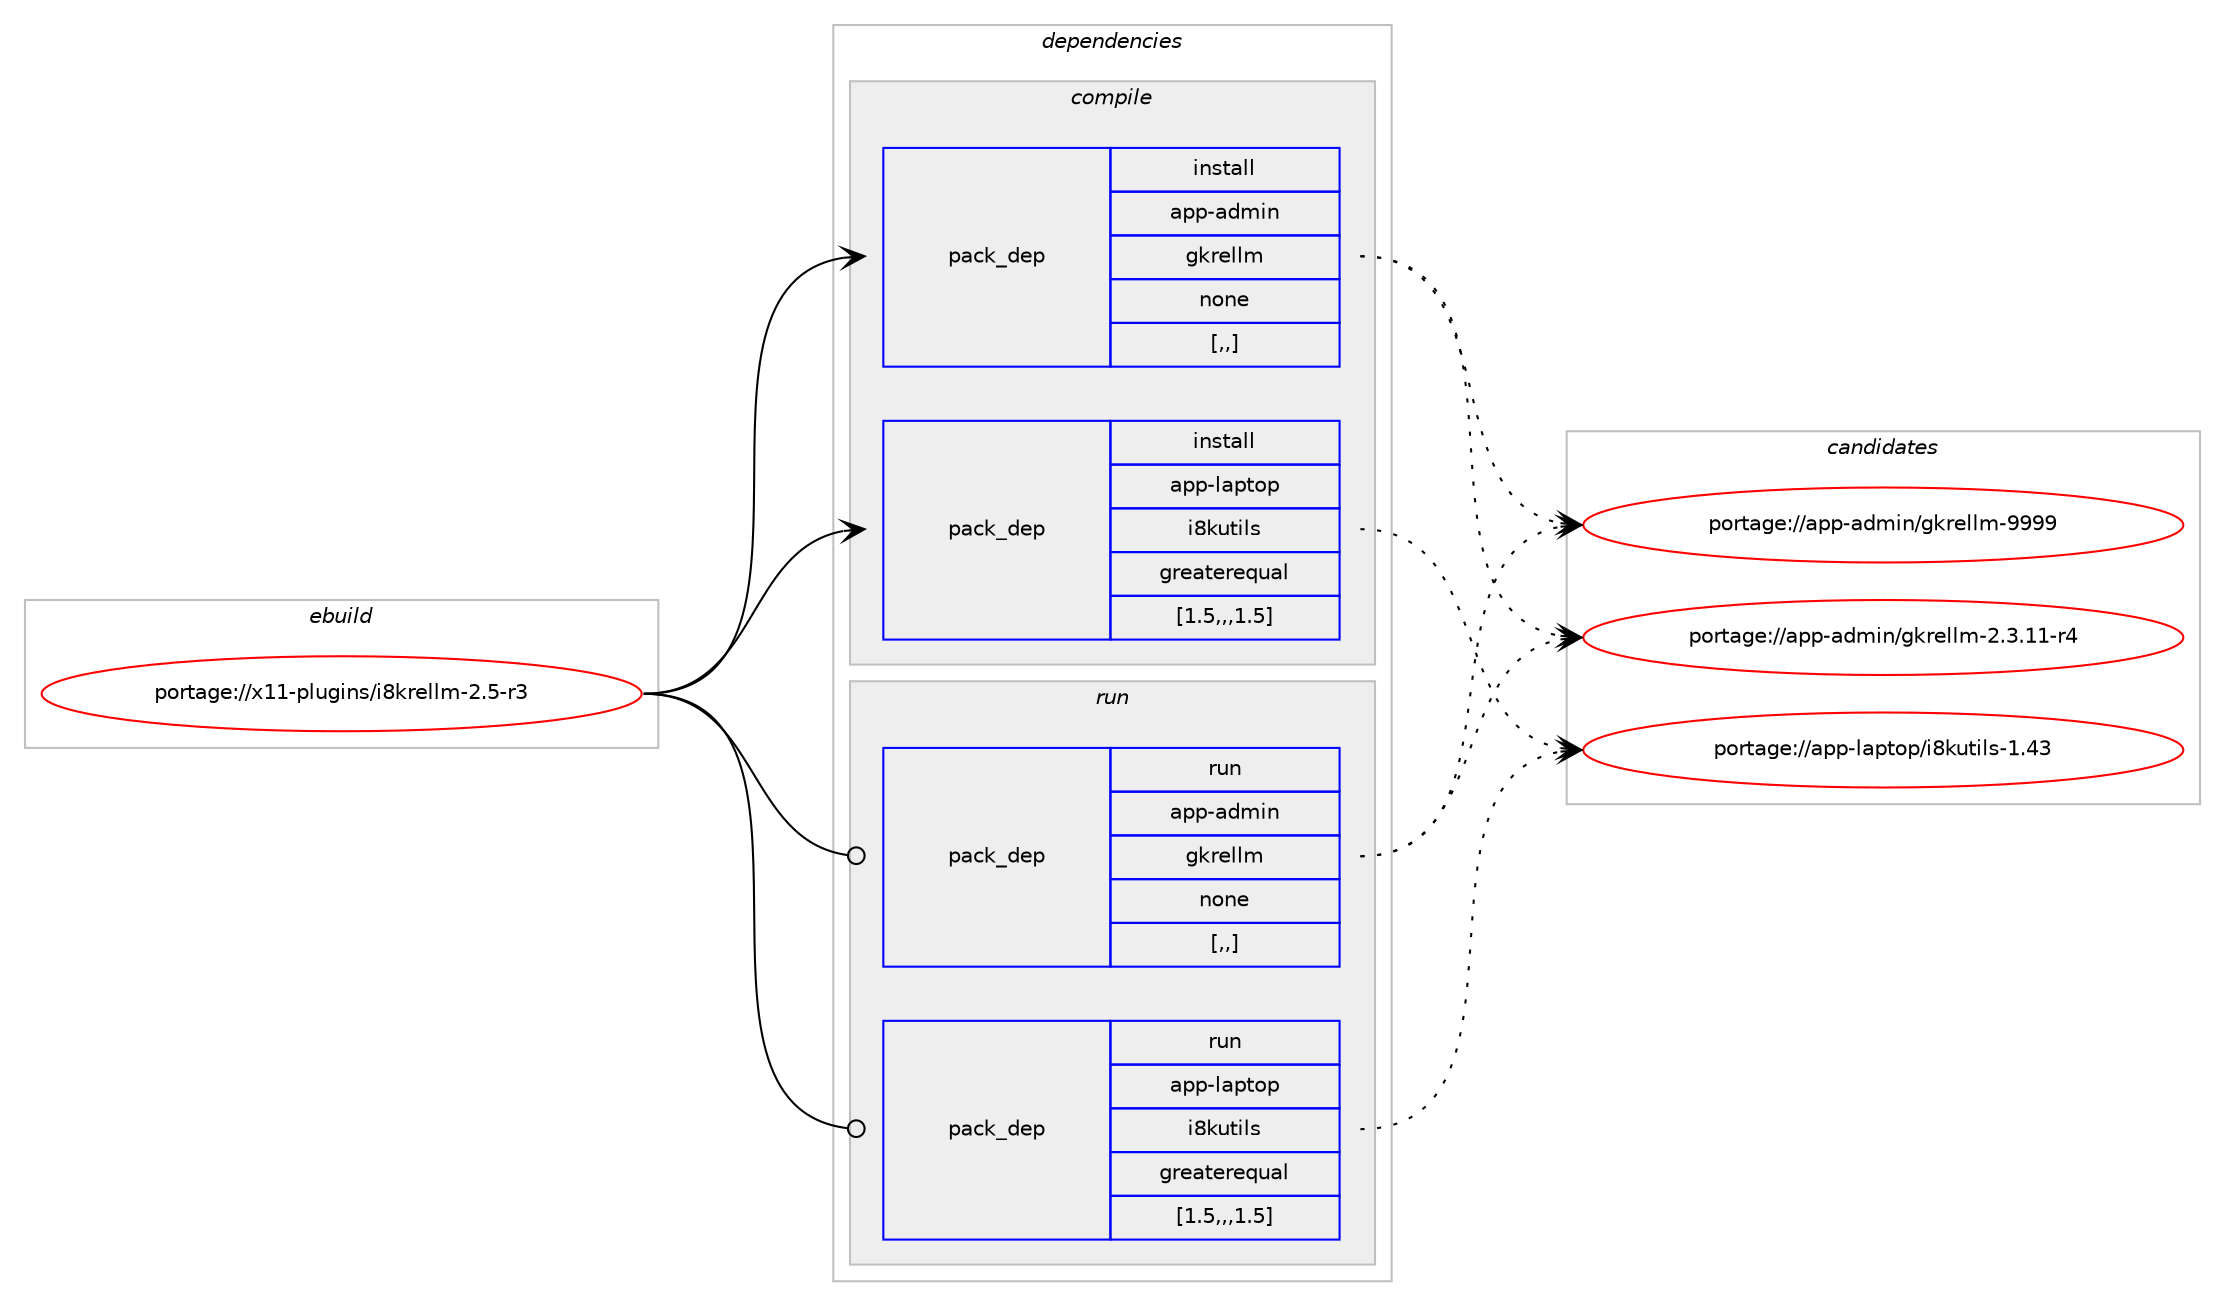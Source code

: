 digraph prolog {

# *************
# Graph options
# *************

newrank=true;
concentrate=true;
compound=true;
graph [rankdir=LR,fontname=Helvetica,fontsize=10,ranksep=1.5];#, ranksep=2.5, nodesep=0.2];
edge  [arrowhead=vee];
node  [fontname=Helvetica,fontsize=10];

# **********
# The ebuild
# **********

subgraph cluster_leftcol {
color=gray;
label=<<i>ebuild</i>>;
id [label="portage://x11-plugins/i8krellm-2.5-r3", color=red, width=4, href="../x11-plugins/i8krellm-2.5-r3.svg"];
}

# ****************
# The dependencies
# ****************

subgraph cluster_midcol {
color=gray;
label=<<i>dependencies</i>>;
subgraph cluster_compile {
fillcolor="#eeeeee";
style=filled;
label=<<i>compile</i>>;
subgraph pack712950 {
dependency977756 [label=<<TABLE BORDER="0" CELLBORDER="1" CELLSPACING="0" CELLPADDING="4" WIDTH="220"><TR><TD ROWSPAN="6" CELLPADDING="30">pack_dep</TD></TR><TR><TD WIDTH="110">install</TD></TR><TR><TD>app-admin</TD></TR><TR><TD>gkrellm</TD></TR><TR><TD>none</TD></TR><TR><TD>[,,]</TD></TR></TABLE>>, shape=none, color=blue];
}
id:e -> dependency977756:w [weight=20,style="solid",arrowhead="vee"];
subgraph pack712951 {
dependency977757 [label=<<TABLE BORDER="0" CELLBORDER="1" CELLSPACING="0" CELLPADDING="4" WIDTH="220"><TR><TD ROWSPAN="6" CELLPADDING="30">pack_dep</TD></TR><TR><TD WIDTH="110">install</TD></TR><TR><TD>app-laptop</TD></TR><TR><TD>i8kutils</TD></TR><TR><TD>greaterequal</TD></TR><TR><TD>[1.5,,,1.5]</TD></TR></TABLE>>, shape=none, color=blue];
}
id:e -> dependency977757:w [weight=20,style="solid",arrowhead="vee"];
}
subgraph cluster_compileandrun {
fillcolor="#eeeeee";
style=filled;
label=<<i>compile and run</i>>;
}
subgraph cluster_run {
fillcolor="#eeeeee";
style=filled;
label=<<i>run</i>>;
subgraph pack712952 {
dependency977758 [label=<<TABLE BORDER="0" CELLBORDER="1" CELLSPACING="0" CELLPADDING="4" WIDTH="220"><TR><TD ROWSPAN="6" CELLPADDING="30">pack_dep</TD></TR><TR><TD WIDTH="110">run</TD></TR><TR><TD>app-admin</TD></TR><TR><TD>gkrellm</TD></TR><TR><TD>none</TD></TR><TR><TD>[,,]</TD></TR></TABLE>>, shape=none, color=blue];
}
id:e -> dependency977758:w [weight=20,style="solid",arrowhead="odot"];
subgraph pack712953 {
dependency977759 [label=<<TABLE BORDER="0" CELLBORDER="1" CELLSPACING="0" CELLPADDING="4" WIDTH="220"><TR><TD ROWSPAN="6" CELLPADDING="30">pack_dep</TD></TR><TR><TD WIDTH="110">run</TD></TR><TR><TD>app-laptop</TD></TR><TR><TD>i8kutils</TD></TR><TR><TD>greaterequal</TD></TR><TR><TD>[1.5,,,1.5]</TD></TR></TABLE>>, shape=none, color=blue];
}
id:e -> dependency977759:w [weight=20,style="solid",arrowhead="odot"];
}
}

# **************
# The candidates
# **************

subgraph cluster_choices {
rank=same;
color=gray;
label=<<i>candidates</i>>;

subgraph choice712950 {
color=black;
nodesep=1;
choice971121124597100109105110471031071141011081081094557575757 [label="portage://app-admin/gkrellm-9999", color=red, width=4,href="../app-admin/gkrellm-9999.svg"];
choice97112112459710010910511047103107114101108108109455046514649494511452 [label="portage://app-admin/gkrellm-2.3.11-r4", color=red, width=4,href="../app-admin/gkrellm-2.3.11-r4.svg"];
dependency977756:e -> choice971121124597100109105110471031071141011081081094557575757:w [style=dotted,weight="100"];
dependency977756:e -> choice97112112459710010910511047103107114101108108109455046514649494511452:w [style=dotted,weight="100"];
}
subgraph choice712951 {
color=black;
nodesep=1;
choice97112112451089711211611111247105561071171161051081154549465251 [label="portage://app-laptop/i8kutils-1.43", color=red, width=4,href="../app-laptop/i8kutils-1.43.svg"];
dependency977757:e -> choice97112112451089711211611111247105561071171161051081154549465251:w [style=dotted,weight="100"];
}
subgraph choice712952 {
color=black;
nodesep=1;
choice971121124597100109105110471031071141011081081094557575757 [label="portage://app-admin/gkrellm-9999", color=red, width=4,href="../app-admin/gkrellm-9999.svg"];
choice97112112459710010910511047103107114101108108109455046514649494511452 [label="portage://app-admin/gkrellm-2.3.11-r4", color=red, width=4,href="../app-admin/gkrellm-2.3.11-r4.svg"];
dependency977758:e -> choice971121124597100109105110471031071141011081081094557575757:w [style=dotted,weight="100"];
dependency977758:e -> choice97112112459710010910511047103107114101108108109455046514649494511452:w [style=dotted,weight="100"];
}
subgraph choice712953 {
color=black;
nodesep=1;
choice97112112451089711211611111247105561071171161051081154549465251 [label="portage://app-laptop/i8kutils-1.43", color=red, width=4,href="../app-laptop/i8kutils-1.43.svg"];
dependency977759:e -> choice97112112451089711211611111247105561071171161051081154549465251:w [style=dotted,weight="100"];
}
}

}
